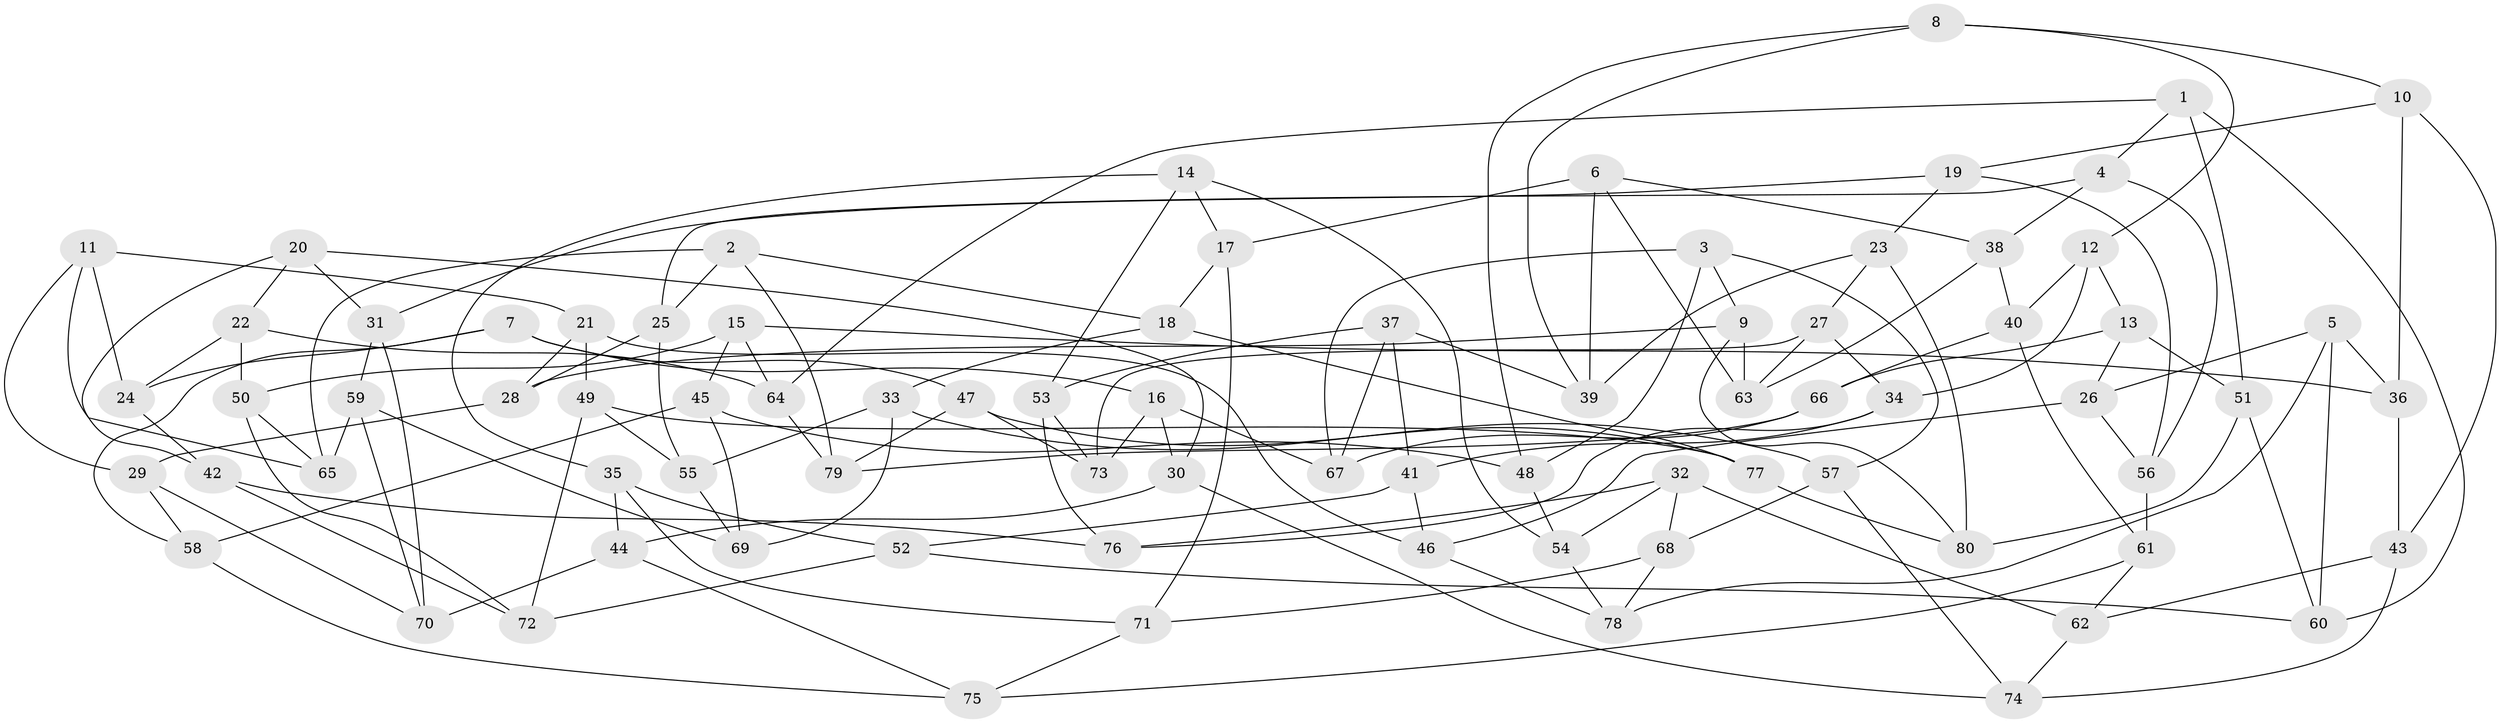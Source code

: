 // coarse degree distribution, {6: 0.574468085106383, 3: 0.0425531914893617, 4: 0.2553191489361702, 5: 0.1276595744680851}
// Generated by graph-tools (version 1.1) at 2025/24/03/03/25 07:24:23]
// undirected, 80 vertices, 160 edges
graph export_dot {
graph [start="1"]
  node [color=gray90,style=filled];
  1;
  2;
  3;
  4;
  5;
  6;
  7;
  8;
  9;
  10;
  11;
  12;
  13;
  14;
  15;
  16;
  17;
  18;
  19;
  20;
  21;
  22;
  23;
  24;
  25;
  26;
  27;
  28;
  29;
  30;
  31;
  32;
  33;
  34;
  35;
  36;
  37;
  38;
  39;
  40;
  41;
  42;
  43;
  44;
  45;
  46;
  47;
  48;
  49;
  50;
  51;
  52;
  53;
  54;
  55;
  56;
  57;
  58;
  59;
  60;
  61;
  62;
  63;
  64;
  65;
  66;
  67;
  68;
  69;
  70;
  71;
  72;
  73;
  74;
  75;
  76;
  77;
  78;
  79;
  80;
  1 -- 51;
  1 -- 64;
  1 -- 60;
  1 -- 4;
  2 -- 65;
  2 -- 25;
  2 -- 18;
  2 -- 79;
  3 -- 9;
  3 -- 48;
  3 -- 57;
  3 -- 67;
  4 -- 38;
  4 -- 25;
  4 -- 56;
  5 -- 60;
  5 -- 26;
  5 -- 78;
  5 -- 36;
  6 -- 38;
  6 -- 17;
  6 -- 63;
  6 -- 39;
  7 -- 58;
  7 -- 16;
  7 -- 24;
  7 -- 47;
  8 -- 12;
  8 -- 48;
  8 -- 10;
  8 -- 39;
  9 -- 80;
  9 -- 28;
  9 -- 63;
  10 -- 36;
  10 -- 43;
  10 -- 19;
  11 -- 24;
  11 -- 29;
  11 -- 21;
  11 -- 65;
  12 -- 34;
  12 -- 40;
  12 -- 13;
  13 -- 66;
  13 -- 51;
  13 -- 26;
  14 -- 54;
  14 -- 35;
  14 -- 17;
  14 -- 53;
  15 -- 50;
  15 -- 45;
  15 -- 64;
  15 -- 36;
  16 -- 67;
  16 -- 30;
  16 -- 73;
  17 -- 18;
  17 -- 71;
  18 -- 33;
  18 -- 77;
  19 -- 31;
  19 -- 23;
  19 -- 56;
  20 -- 30;
  20 -- 22;
  20 -- 42;
  20 -- 31;
  21 -- 28;
  21 -- 49;
  21 -- 46;
  22 -- 64;
  22 -- 24;
  22 -- 50;
  23 -- 80;
  23 -- 39;
  23 -- 27;
  24 -- 42;
  25 -- 28;
  25 -- 55;
  26 -- 46;
  26 -- 56;
  27 -- 63;
  27 -- 34;
  27 -- 73;
  28 -- 29;
  29 -- 58;
  29 -- 70;
  30 -- 74;
  30 -- 44;
  31 -- 59;
  31 -- 70;
  32 -- 68;
  32 -- 76;
  32 -- 62;
  32 -- 54;
  33 -- 57;
  33 -- 69;
  33 -- 55;
  34 -- 76;
  34 -- 41;
  35 -- 52;
  35 -- 71;
  35 -- 44;
  36 -- 43;
  37 -- 39;
  37 -- 41;
  37 -- 53;
  37 -- 67;
  38 -- 63;
  38 -- 40;
  40 -- 61;
  40 -- 66;
  41 -- 46;
  41 -- 52;
  42 -- 72;
  42 -- 76;
  43 -- 74;
  43 -- 62;
  44 -- 70;
  44 -- 75;
  45 -- 48;
  45 -- 58;
  45 -- 69;
  46 -- 78;
  47 -- 79;
  47 -- 73;
  47 -- 77;
  48 -- 54;
  49 -- 72;
  49 -- 77;
  49 -- 55;
  50 -- 65;
  50 -- 72;
  51 -- 80;
  51 -- 60;
  52 -- 60;
  52 -- 72;
  53 -- 76;
  53 -- 73;
  54 -- 78;
  55 -- 69;
  56 -- 61;
  57 -- 74;
  57 -- 68;
  58 -- 75;
  59 -- 65;
  59 -- 69;
  59 -- 70;
  61 -- 62;
  61 -- 75;
  62 -- 74;
  64 -- 79;
  66 -- 67;
  66 -- 79;
  68 -- 78;
  68 -- 71;
  71 -- 75;
  77 -- 80;
}
